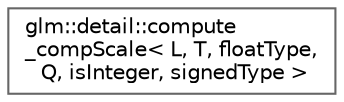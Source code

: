 digraph "Graphical Class Hierarchy"
{
 // LATEX_PDF_SIZE
  bgcolor="transparent";
  edge [fontname=Helvetica,fontsize=10,labelfontname=Helvetica,labelfontsize=10];
  node [fontname=Helvetica,fontsize=10,shape=box,height=0.2,width=0.4];
  rankdir="LR";
  Node0 [id="Node000000",label="glm::detail::compute\l_compScale\< L, T, floatType,\l Q, isInteger, signedType \>",height=0.2,width=0.4,color="grey40", fillcolor="white", style="filled",URL="$structglm_1_1detail_1_1compute__comp_scale.html",tooltip=" "];
}
